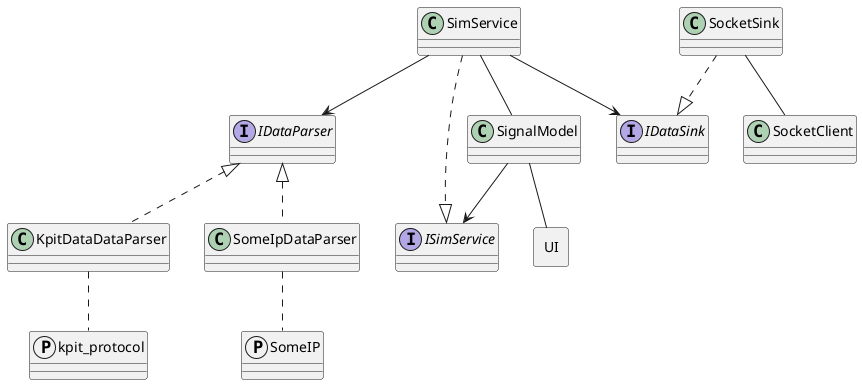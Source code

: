 @startuml

protocol        kpit_protocol
protocol        SomeIP

interface       IDataParser
interface       IDataSink
interface       ISimService

class KpitDataDataParser
class SomeIpDataParser
 KpitDataDataParser .. kpit_protocol
 SomeIpDataParser .. SomeIP
 IDataParser <|..	KpitDataDataParser
 IDataParser <|..	SomeIpDataParser
 SimService --> IDataParser


class SimService
class SignalModel
package UI <<Rectangle>>{
}
SignalModel --> ISimService
SimService ..|> ISimService
SimService -- SignalModel
SignalModel -- UI

class SocketSink
class SocketClient
SocketSink ..|> IDataSink
SocketSink -- SocketClient
SimService --> IDataSink







@enduml